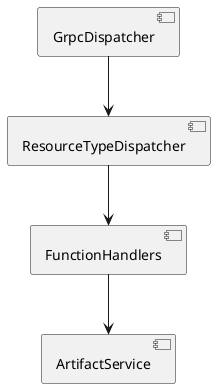@startuml
'https://plantuml.com/component-diagram

component "GrpcDispatcher" as grpc

component "ResourceTypeDispatcher" as res_type

component "FunctionHandlers" as handlers

component "ArtifactService" as art_service

grpc -down-> res_type
res_type -down-> handlers
handlers -down-> art_service

@enduml